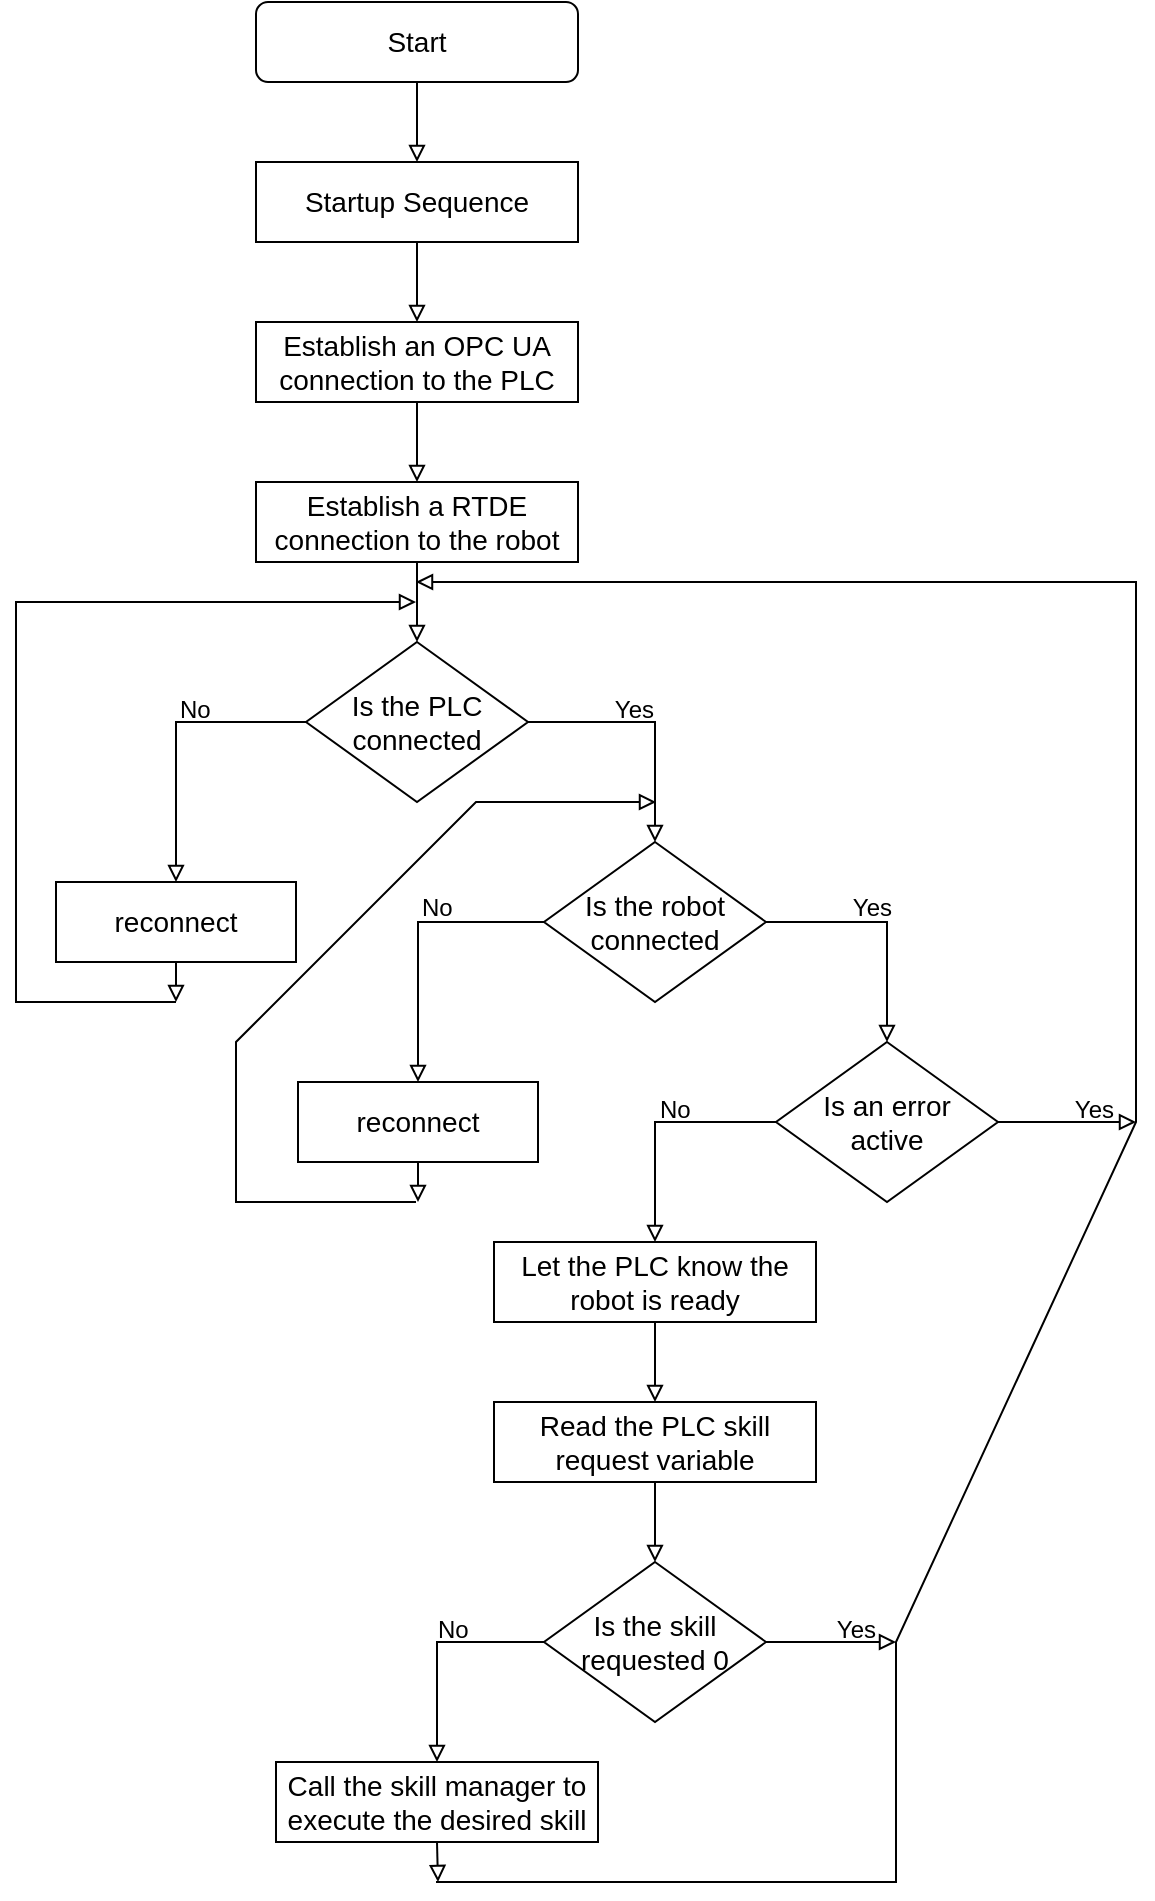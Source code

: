 <mxfile version="20.7.4" type="github"><diagram id="C5RBs43oDa-KdzZeNtuy" name="Page-1"><mxGraphModel dx="1562" dy="837" grid="1" gridSize="10" guides="1" tooltips="1" connect="1" arrows="1" fold="1" page="1" pageScale="1" pageWidth="827" pageHeight="1169" math="0" shadow="0"><root><mxCell id="WIyWlLk6GJQsqaUBKTNV-0"/><mxCell id="WIyWlLk6GJQsqaUBKTNV-1" parent="WIyWlLk6GJQsqaUBKTNV-0"/><mxCell id="LqbdgGTpBJYTIxLhGGH1-111" value="" style="edgeStyle=orthogonalEdgeStyle;rounded=0;orthogonalLoop=1;jettySize=auto;html=1;fontSize=14;endArrow=block;endFill=0;" parent="WIyWlLk6GJQsqaUBKTNV-1" source="WIyWlLk6GJQsqaUBKTNV-3" target="LqbdgGTpBJYTIxLhGGH1-37" edge="1"><mxGeometry relative="1" as="geometry"/></mxCell><mxCell id="WIyWlLk6GJQsqaUBKTNV-3" value="&lt;font style=&quot;font-size: 14px;&quot;&gt;Start&lt;/font&gt;" style="rounded=1;whiteSpace=wrap;html=1;fontSize=12;glass=0;strokeWidth=1;shadow=0;fillColor=none;" parent="WIyWlLk6GJQsqaUBKTNV-1" vertex="1"><mxGeometry x="320" y="80" width="161" height="40" as="geometry"/></mxCell><mxCell id="LqbdgGTpBJYTIxLhGGH1-110" style="edgeStyle=orthogonalEdgeStyle;rounded=0;orthogonalLoop=1;jettySize=auto;html=1;exitX=0;exitY=0.5;exitDx=0;exitDy=0;entryX=0.5;entryY=0;entryDx=0;entryDy=0;fontSize=14;endArrow=block;endFill=0;" parent="WIyWlLk6GJQsqaUBKTNV-1" source="LqbdgGTpBJYTIxLhGGH1-22" target="LqbdgGTpBJYTIxLhGGH1-24" edge="1"><mxGeometry relative="1" as="geometry"/></mxCell><mxCell id="LqbdgGTpBJYTIxLhGGH1-114" style="edgeStyle=orthogonalEdgeStyle;rounded=0;orthogonalLoop=1;jettySize=auto;html=1;exitX=1;exitY=0.5;exitDx=0;exitDy=0;fontSize=14;endArrow=block;endFill=0;" parent="WIyWlLk6GJQsqaUBKTNV-1" source="LqbdgGTpBJYTIxLhGGH1-22" target="LqbdgGTpBJYTIxLhGGH1-45" edge="1"><mxGeometry relative="1" as="geometry"/></mxCell><mxCell id="LqbdgGTpBJYTIxLhGGH1-22" value="&lt;font style=&quot;font-size: 14px;&quot;&gt;Is the PLC connected&lt;/font&gt;" style="rhombus;whiteSpace=wrap;html=1;fontSize=12;fillColor=none;" parent="WIyWlLk6GJQsqaUBKTNV-1" vertex="1"><mxGeometry x="345" y="400" width="111" height="80" as="geometry"/></mxCell><mxCell id="LqbdgGTpBJYTIxLhGGH1-121" style="edgeStyle=orthogonalEdgeStyle;rounded=0;orthogonalLoop=1;jettySize=auto;html=1;exitX=0.5;exitY=1;exitDx=0;exitDy=0;fontSize=14;endArrow=block;endFill=0;" parent="WIyWlLk6GJQsqaUBKTNV-1" source="LqbdgGTpBJYTIxLhGGH1-24" edge="1"><mxGeometry relative="1" as="geometry"><mxPoint x="280" y="580" as="targetPoint"/></mxGeometry></mxCell><mxCell id="LqbdgGTpBJYTIxLhGGH1-24" value="&lt;font style=&quot;font-size: 14px;&quot;&gt;reconnect&lt;/font&gt;" style="rounded=0;whiteSpace=wrap;html=1;fillColor=none;" parent="WIyWlLk6GJQsqaUBKTNV-1" vertex="1"><mxGeometry x="220" y="520" width="120" height="40" as="geometry"/></mxCell><mxCell id="LqbdgGTpBJYTIxLhGGH1-29" value="No" style="text;html=1;strokeColor=none;fillColor=none;align=left;verticalAlign=middle;whiteSpace=wrap;rounded=0;fontSize=12;" parent="WIyWlLk6GJQsqaUBKTNV-1" vertex="1"><mxGeometry x="280" y="419" width="60" height="30" as="geometry"/></mxCell><mxCell id="LqbdgGTpBJYTIxLhGGH1-33" value="Yes" style="text;html=1;strokeColor=none;fillColor=none;align=right;verticalAlign=middle;whiteSpace=wrap;rounded=0;fontSize=12;" parent="WIyWlLk6GJQsqaUBKTNV-1" vertex="1"><mxGeometry x="580" y="518" width="60" height="30" as="geometry"/></mxCell><mxCell id="LqbdgGTpBJYTIxLhGGH1-76" style="edgeStyle=orthogonalEdgeStyle;rounded=0;orthogonalLoop=1;jettySize=auto;html=1;exitX=0.5;exitY=1;exitDx=0;exitDy=0;fontSize=14;endArrow=block;endFill=0;" parent="WIyWlLk6GJQsqaUBKTNV-1" source="LqbdgGTpBJYTIxLhGGH1-34" edge="1"><mxGeometry relative="1" as="geometry"><mxPoint x="401" y="680" as="targetPoint"/></mxGeometry></mxCell><mxCell id="LqbdgGTpBJYTIxLhGGH1-34" value="&lt;font style=&quot;font-size: 14px;&quot;&gt;reconnect&lt;/font&gt;" style="rounded=0;whiteSpace=wrap;html=1;fillColor=none;" parent="WIyWlLk6GJQsqaUBKTNV-1" vertex="1"><mxGeometry x="341" y="620" width="120" height="40" as="geometry"/></mxCell><mxCell id="LqbdgGTpBJYTIxLhGGH1-41" style="edgeStyle=orthogonalEdgeStyle;rounded=0;orthogonalLoop=1;jettySize=auto;html=1;exitX=0.5;exitY=1;exitDx=0;exitDy=0;entryX=0.5;entryY=0;entryDx=0;entryDy=0;fontSize=14;endArrow=block;endFill=0;" parent="WIyWlLk6GJQsqaUBKTNV-1" source="LqbdgGTpBJYTIxLhGGH1-37" target="LqbdgGTpBJYTIxLhGGH1-39" edge="1"><mxGeometry relative="1" as="geometry"/></mxCell><mxCell id="LqbdgGTpBJYTIxLhGGH1-37" value="&lt;font style=&quot;font-size: 14px;&quot;&gt;Startup Sequence&lt;/font&gt;" style="rounded=0;whiteSpace=wrap;html=1;fillColor=none;" parent="WIyWlLk6GJQsqaUBKTNV-1" vertex="1"><mxGeometry x="320" y="160" width="161" height="40" as="geometry"/></mxCell><mxCell id="LqbdgGTpBJYTIxLhGGH1-112" value="" style="edgeStyle=orthogonalEdgeStyle;rounded=0;orthogonalLoop=1;jettySize=auto;html=1;fontSize=14;endArrow=block;endFill=0;" parent="WIyWlLk6GJQsqaUBKTNV-1" source="LqbdgGTpBJYTIxLhGGH1-39" target="LqbdgGTpBJYTIxLhGGH1-40" edge="1"><mxGeometry relative="1" as="geometry"/></mxCell><mxCell id="LqbdgGTpBJYTIxLhGGH1-39" value="&lt;font style=&quot;font-size: 14px;&quot;&gt;Establish an OPC UA connection to the PLC&lt;/font&gt;" style="rounded=0;whiteSpace=wrap;html=1;fillColor=none;" parent="WIyWlLk6GJQsqaUBKTNV-1" vertex="1"><mxGeometry x="320" y="240" width="161" height="40" as="geometry"/></mxCell><mxCell id="LqbdgGTpBJYTIxLhGGH1-113" value="" style="edgeStyle=orthogonalEdgeStyle;rounded=0;orthogonalLoop=1;jettySize=auto;html=1;fontSize=14;endArrow=block;endFill=0;" parent="WIyWlLk6GJQsqaUBKTNV-1" source="LqbdgGTpBJYTIxLhGGH1-40" target="LqbdgGTpBJYTIxLhGGH1-22" edge="1"><mxGeometry relative="1" as="geometry"/></mxCell><mxCell id="LqbdgGTpBJYTIxLhGGH1-40" value="&lt;font style=&quot;font-size: 14px;&quot;&gt;Establish a RTDE connection to the robot&lt;/font&gt;" style="rounded=0;whiteSpace=wrap;html=1;fillColor=none;" parent="WIyWlLk6GJQsqaUBKTNV-1" vertex="1"><mxGeometry x="320" y="320" width="161" height="40" as="geometry"/></mxCell><mxCell id="LqbdgGTpBJYTIxLhGGH1-115" style="edgeStyle=orthogonalEdgeStyle;rounded=0;orthogonalLoop=1;jettySize=auto;html=1;exitX=0;exitY=0.5;exitDx=0;exitDy=0;entryX=0.5;entryY=0;entryDx=0;entryDy=0;fontSize=14;endArrow=block;endFill=0;" parent="WIyWlLk6GJQsqaUBKTNV-1" source="LqbdgGTpBJYTIxLhGGH1-45" target="LqbdgGTpBJYTIxLhGGH1-34" edge="1"><mxGeometry relative="1" as="geometry"/></mxCell><mxCell id="LqbdgGTpBJYTIxLhGGH1-116" style="edgeStyle=orthogonalEdgeStyle;rounded=0;orthogonalLoop=1;jettySize=auto;html=1;exitX=1;exitY=0.5;exitDx=0;exitDy=0;entryX=0.5;entryY=0;entryDx=0;entryDy=0;fontSize=14;endArrow=block;endFill=0;" parent="WIyWlLk6GJQsqaUBKTNV-1" source="LqbdgGTpBJYTIxLhGGH1-45" target="LqbdgGTpBJYTIxLhGGH1-54" edge="1"><mxGeometry relative="1" as="geometry"/></mxCell><mxCell id="LqbdgGTpBJYTIxLhGGH1-45" value="&lt;font style=&quot;font-size: 14px;&quot;&gt;Is the robot connected&lt;/font&gt;" style="rhombus;whiteSpace=wrap;html=1;fontSize=12;fillColor=none;" parent="WIyWlLk6GJQsqaUBKTNV-1" vertex="1"><mxGeometry x="464" y="500" width="111" height="80" as="geometry"/></mxCell><mxCell id="LqbdgGTpBJYTIxLhGGH1-75" style="edgeStyle=orthogonalEdgeStyle;rounded=0;orthogonalLoop=1;jettySize=auto;html=1;exitX=1;exitY=0.5;exitDx=0;exitDy=0;fontSize=14;endArrow=block;endFill=0;" parent="WIyWlLk6GJQsqaUBKTNV-1" source="LqbdgGTpBJYTIxLhGGH1-54" edge="1"><mxGeometry relative="1" as="geometry"><mxPoint x="760" y="640" as="targetPoint"/></mxGeometry></mxCell><mxCell id="LqbdgGTpBJYTIxLhGGH1-117" style="edgeStyle=orthogonalEdgeStyle;rounded=0;orthogonalLoop=1;jettySize=auto;html=1;exitX=0;exitY=0.5;exitDx=0;exitDy=0;entryX=0.5;entryY=0;entryDx=0;entryDy=0;fontSize=14;endArrow=block;endFill=0;" parent="WIyWlLk6GJQsqaUBKTNV-1" source="LqbdgGTpBJYTIxLhGGH1-54" target="LqbdgGTpBJYTIxLhGGH1-66" edge="1"><mxGeometry relative="1" as="geometry"/></mxCell><mxCell id="LqbdgGTpBJYTIxLhGGH1-54" value="&lt;font style=&quot;font-size: 14px;&quot;&gt;Is an error &lt;br&gt;active&lt;/font&gt;" style="rhombus;whiteSpace=wrap;html=1;fontSize=12;fillColor=none;" parent="WIyWlLk6GJQsqaUBKTNV-1" vertex="1"><mxGeometry x="580" y="600" width="111" height="80" as="geometry"/></mxCell><mxCell id="LqbdgGTpBJYTIxLhGGH1-60" value="No" style="text;html=1;strokeColor=none;fillColor=none;align=left;verticalAlign=middle;whiteSpace=wrap;rounded=0;fontSize=12;" parent="WIyWlLk6GJQsqaUBKTNV-1" vertex="1"><mxGeometry x="401" y="518" width="60" height="30" as="geometry"/></mxCell><mxCell id="LqbdgGTpBJYTIxLhGGH1-65" value="Yes" style="text;html=1;strokeColor=none;fillColor=none;align=right;verticalAlign=middle;whiteSpace=wrap;rounded=0;fontSize=12;" parent="WIyWlLk6GJQsqaUBKTNV-1" vertex="1"><mxGeometry x="691" y="619" width="60" height="30" as="geometry"/></mxCell><mxCell id="LqbdgGTpBJYTIxLhGGH1-118" value="" style="edgeStyle=orthogonalEdgeStyle;rounded=0;orthogonalLoop=1;jettySize=auto;html=1;fontSize=14;endArrow=block;endFill=0;" parent="WIyWlLk6GJQsqaUBKTNV-1" source="LqbdgGTpBJYTIxLhGGH1-66" target="LqbdgGTpBJYTIxLhGGH1-69" edge="1"><mxGeometry relative="1" as="geometry"/></mxCell><mxCell id="LqbdgGTpBJYTIxLhGGH1-66" value="&lt;font style=&quot;font-size: 14px;&quot;&gt;Let the PLC know the robot is ready&lt;/font&gt;" style="rounded=0;whiteSpace=wrap;html=1;fillColor=none;" parent="WIyWlLk6GJQsqaUBKTNV-1" vertex="1"><mxGeometry x="439" y="700" width="161" height="40" as="geometry"/></mxCell><mxCell id="LqbdgGTpBJYTIxLhGGH1-68" value="No" style="text;html=1;strokeColor=none;fillColor=none;align=left;verticalAlign=middle;whiteSpace=wrap;rounded=0;fontSize=12;" parent="WIyWlLk6GJQsqaUBKTNV-1" vertex="1"><mxGeometry x="520" y="619" width="60" height="30" as="geometry"/></mxCell><mxCell id="LqbdgGTpBJYTIxLhGGH1-79" style="edgeStyle=orthogonalEdgeStyle;rounded=0;orthogonalLoop=1;jettySize=auto;html=1;exitX=0.5;exitY=1;exitDx=0;exitDy=0;entryX=0.5;entryY=0;entryDx=0;entryDy=0;fontSize=14;endArrow=block;endFill=0;" parent="WIyWlLk6GJQsqaUBKTNV-1" source="LqbdgGTpBJYTIxLhGGH1-69" target="LqbdgGTpBJYTIxLhGGH1-78" edge="1"><mxGeometry relative="1" as="geometry"/></mxCell><mxCell id="LqbdgGTpBJYTIxLhGGH1-69" value="&lt;font style=&quot;font-size: 14px;&quot;&gt;Read the PLC skill request variable&lt;/font&gt;" style="rounded=0;whiteSpace=wrap;html=1;fillColor=none;" parent="WIyWlLk6GJQsqaUBKTNV-1" vertex="1"><mxGeometry x="439" y="780" width="161" height="40" as="geometry"/></mxCell><mxCell id="LqbdgGTpBJYTIxLhGGH1-74" value="Yes" style="text;html=1;strokeColor=none;fillColor=none;align=right;verticalAlign=middle;whiteSpace=wrap;rounded=0;fontSize=12;" parent="WIyWlLk6GJQsqaUBKTNV-1" vertex="1"><mxGeometry x="461" y="419" width="60" height="30" as="geometry"/></mxCell><mxCell id="LqbdgGTpBJYTIxLhGGH1-77" value="" style="endArrow=block;html=1;rounded=0;fontSize=14;endFill=0;" parent="WIyWlLk6GJQsqaUBKTNV-1" edge="1"><mxGeometry width="50" height="50" relative="1" as="geometry"><mxPoint x="400" y="680" as="sourcePoint"/><mxPoint x="520" y="480" as="targetPoint"/><Array as="points"><mxPoint x="310" y="680"/><mxPoint x="310" y="600"/><mxPoint x="430" y="480"/></Array></mxGeometry></mxCell><mxCell id="LqbdgGTpBJYTIxLhGGH1-80" style="edgeStyle=orthogonalEdgeStyle;rounded=0;orthogonalLoop=1;jettySize=auto;html=1;exitX=1;exitY=0.5;exitDx=0;exitDy=0;fontSize=14;endArrow=block;endFill=0;" parent="WIyWlLk6GJQsqaUBKTNV-1" source="LqbdgGTpBJYTIxLhGGH1-78" edge="1"><mxGeometry relative="1" as="geometry"><mxPoint x="640" y="900" as="targetPoint"/></mxGeometry></mxCell><mxCell id="LqbdgGTpBJYTIxLhGGH1-85" style="edgeStyle=orthogonalEdgeStyle;rounded=0;orthogonalLoop=1;jettySize=auto;html=1;exitX=0;exitY=0.5;exitDx=0;exitDy=0;entryX=0.5;entryY=0;entryDx=0;entryDy=0;fontSize=14;endArrow=block;endFill=0;" parent="WIyWlLk6GJQsqaUBKTNV-1" source="LqbdgGTpBJYTIxLhGGH1-78" target="LqbdgGTpBJYTIxLhGGH1-84" edge="1"><mxGeometry relative="1" as="geometry"/></mxCell><mxCell id="LqbdgGTpBJYTIxLhGGH1-78" value="&lt;font style=&quot;font-size: 14px;&quot;&gt;Is the skill requested 0&lt;br&gt;&lt;/font&gt;" style="rhombus;whiteSpace=wrap;html=1;fontSize=12;fillColor=none;" parent="WIyWlLk6GJQsqaUBKTNV-1" vertex="1"><mxGeometry x="464" y="860" width="111" height="80" as="geometry"/></mxCell><mxCell id="LqbdgGTpBJYTIxLhGGH1-81" value="Yes" style="text;html=1;strokeColor=none;fillColor=none;align=right;verticalAlign=middle;whiteSpace=wrap;rounded=0;fontSize=12;" parent="WIyWlLk6GJQsqaUBKTNV-1" vertex="1"><mxGeometry x="572" y="879" width="60" height="30" as="geometry"/></mxCell><mxCell id="LqbdgGTpBJYTIxLhGGH1-82" value="No" style="text;html=1;strokeColor=none;fillColor=none;align=left;verticalAlign=middle;whiteSpace=wrap;rounded=0;fontSize=12;" parent="WIyWlLk6GJQsqaUBKTNV-1" vertex="1"><mxGeometry x="409" y="879" width="31" height="30" as="geometry"/></mxCell><mxCell id="LqbdgGTpBJYTIxLhGGH1-120" style="edgeStyle=orthogonalEdgeStyle;rounded=0;orthogonalLoop=1;jettySize=auto;html=1;exitX=0.5;exitY=1;exitDx=0;exitDy=0;fontSize=14;endArrow=block;endFill=0;" parent="WIyWlLk6GJQsqaUBKTNV-1" source="LqbdgGTpBJYTIxLhGGH1-84" edge="1"><mxGeometry relative="1" as="geometry"><mxPoint x="411" y="1020" as="targetPoint"/></mxGeometry></mxCell><mxCell id="LqbdgGTpBJYTIxLhGGH1-84" value="&lt;font style=&quot;font-size: 14px;&quot;&gt;Call the skill manager to execute the desired skill&lt;/font&gt;" style="rounded=0;whiteSpace=wrap;html=1;fillColor=none;" parent="WIyWlLk6GJQsqaUBKTNV-1" vertex="1"><mxGeometry x="330" y="960" width="161" height="40" as="geometry"/></mxCell><mxCell id="LqbdgGTpBJYTIxLhGGH1-122" value="" style="endArrow=block;html=1;rounded=0;fontSize=14;endFill=0;" parent="WIyWlLk6GJQsqaUBKTNV-1" edge="1"><mxGeometry width="50" height="50" relative="1" as="geometry"><mxPoint x="410" y="1020" as="sourcePoint"/><mxPoint x="400" y="370" as="targetPoint"/><Array as="points"><mxPoint x="640" y="1020"/><mxPoint x="640" y="900"/><mxPoint x="760" y="640"/><mxPoint x="760" y="370"/></Array></mxGeometry></mxCell><mxCell id="LqbdgGTpBJYTIxLhGGH1-123" value="" style="endArrow=block;html=1;rounded=0;fontSize=14;endFill=0;" parent="WIyWlLk6GJQsqaUBKTNV-1" edge="1"><mxGeometry width="50" height="50" relative="1" as="geometry"><mxPoint x="280" y="580" as="sourcePoint"/><mxPoint x="400" y="380" as="targetPoint"/><Array as="points"><mxPoint x="200" y="580"/><mxPoint x="200" y="380"/></Array></mxGeometry></mxCell></root></mxGraphModel></diagram></mxfile>